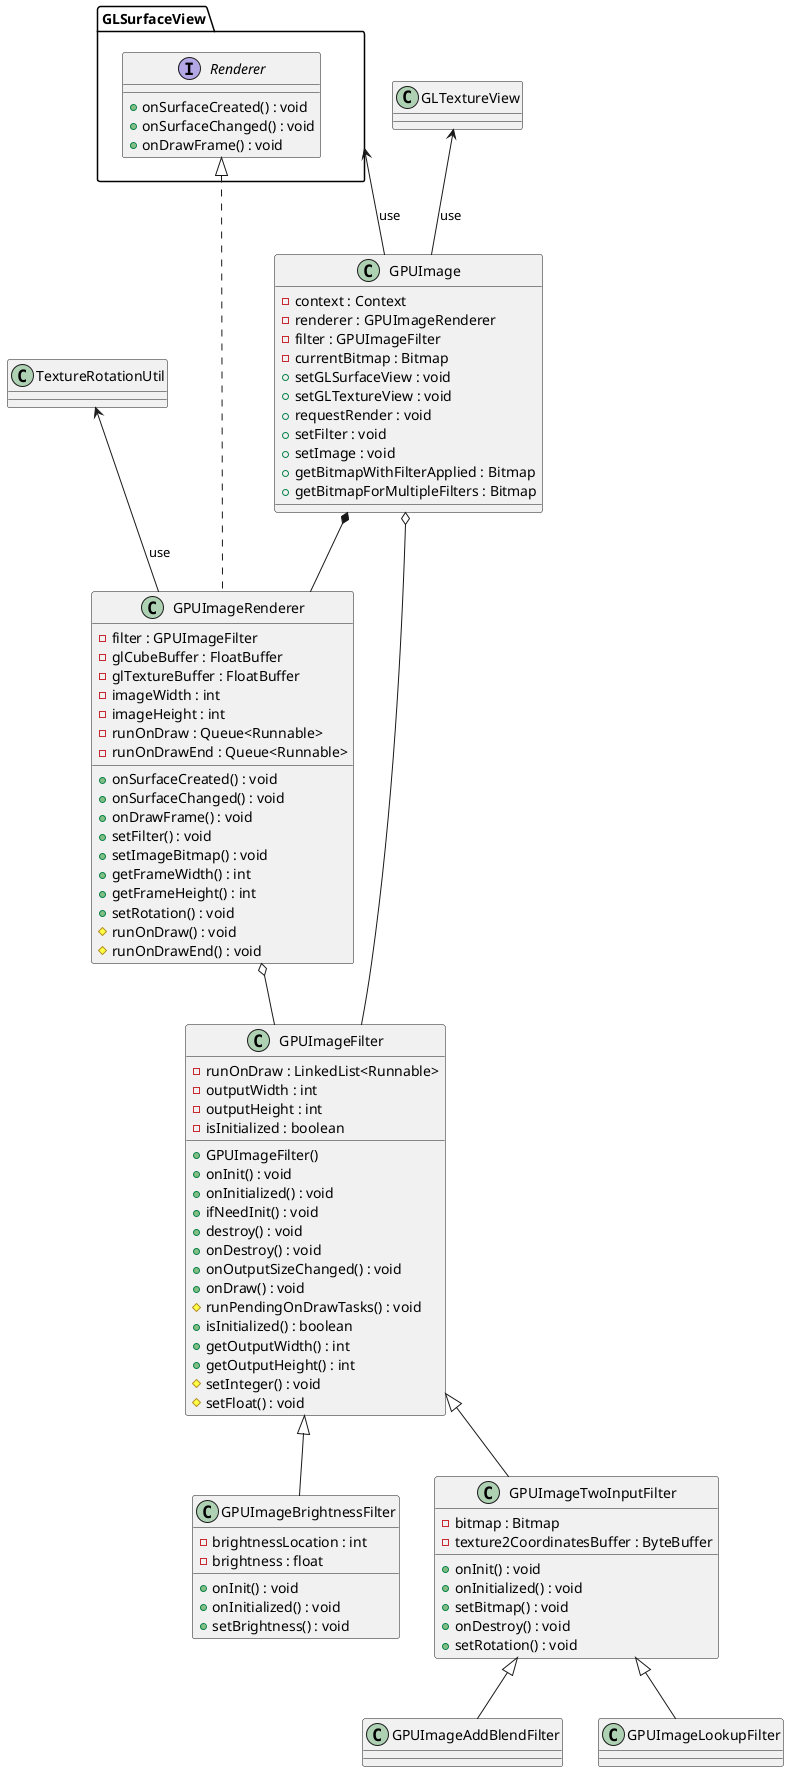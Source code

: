 @startuml

class GPUImage {
-context : Context
-renderer : GPUImageRenderer
-filter : GPUImageFilter
-currentBitmap : Bitmap
+setGLSurfaceView : void
+setGLTextureView : void
+requestRender : void
+setFilter : void
+setImage : void
+getBitmapWithFilterApplied : Bitmap
+getBitmapForMultipleFilters : Bitmap
}
GPUImage *-- GPUImageRenderer
GPUImage o-- GPUImageFilter

class GPUImageRenderer {
-filter : GPUImageFilter
-glCubeBuffer : FloatBuffer
-glTextureBuffer : FloatBuffer
-imageWidth : int
-imageHeight : int
-runOnDraw : Queue<Runnable>
-runOnDrawEnd : Queue<Runnable>
+onSurfaceCreated() : void
+onSurfaceChanged() : void
+onDrawFrame() : void
+setFilter() : void
+setImageBitmap() : void
+getFrameWidth() : int
+getFrameHeight() : int
+setRotation() : void
#runOnDraw() : void
#runOnDrawEnd() : void
}

Interface GLSurfaceView.Renderer {
+onSurfaceCreated() : void
+onSurfaceChanged() : void
+onDrawFrame() : void
}

GPUImageRenderer o-- GPUImageFilter
GLSurfaceView.Renderer <|.. GPUImageRenderer
TextureRotationUtil <-- GPUImageRenderer : use
GLTextureView <-- GPUImage : use
GLSurfaceView <-- GPUImage : use

class GPUImageFilter {
-runOnDraw : LinkedList<Runnable>
-outputWidth : int
-outputHeight : int
-isInitialized : boolean
+GPUImageFilter()
+onInit() : void
+onInitialized() : void
+ifNeedInit() : void
+destroy() : void
+onDestroy() : void
+onOutputSizeChanged() : void
+onDraw() : void
#runPendingOnDrawTasks() : void
+isInitialized() : boolean
+getOutputWidth() : int
+getOutputHeight() : int
#setInteger() : void
#setFloat() : void
}

class GPUImageBrightnessFilter {
-brightnessLocation : int
-brightness : float
+onInit() : void
+onInitialized() : void
+setBrightness() : void
}

class GPUImageTwoInputFilter {
-bitmap : Bitmap
-texture2CoordinatesBuffer : ByteBuffer
+onInit() : void
+onInitialized() : void
+setBitmap() : void
+onDestroy() : void
+setRotation() : void
}

class GPUImageAddBlendFilter {
}

class GPUImageLookupFilter {
}

GPUImageFilter <|-- GPUImageBrightnessFilter
GPUImageFilter <|-- GPUImageTwoInputFilter
GPUImageTwoInputFilter <|-- GPUImageAddBlendFilter
GPUImageTwoInputFilter <|-- GPUImageLookupFilter
@enduml
